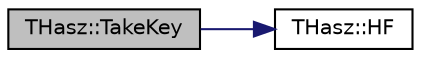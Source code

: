 digraph "THasz::TakeKey"
{
  edge [fontname="Helvetica",fontsize="10",labelfontname="Helvetica",labelfontsize="10"];
  node [fontname="Helvetica",fontsize="10",shape=record];
  rankdir="LR";
  Node1 [label="THasz::TakeKey",height=0.2,width=0.4,color="black", fillcolor="grey75", style="filled" fontcolor="black"];
  Node1 -> Node2 [color="midnightblue",fontsize="10",style="solid",fontname="Helvetica"];
  Node2 [label="THasz::HF",height=0.2,width=0.4,color="black", fillcolor="white", style="filled",URL="$class_t_hasz.html#ad594c669104d97334d28378aca4dcac1",tooltip="Metoda HF. "];
}
